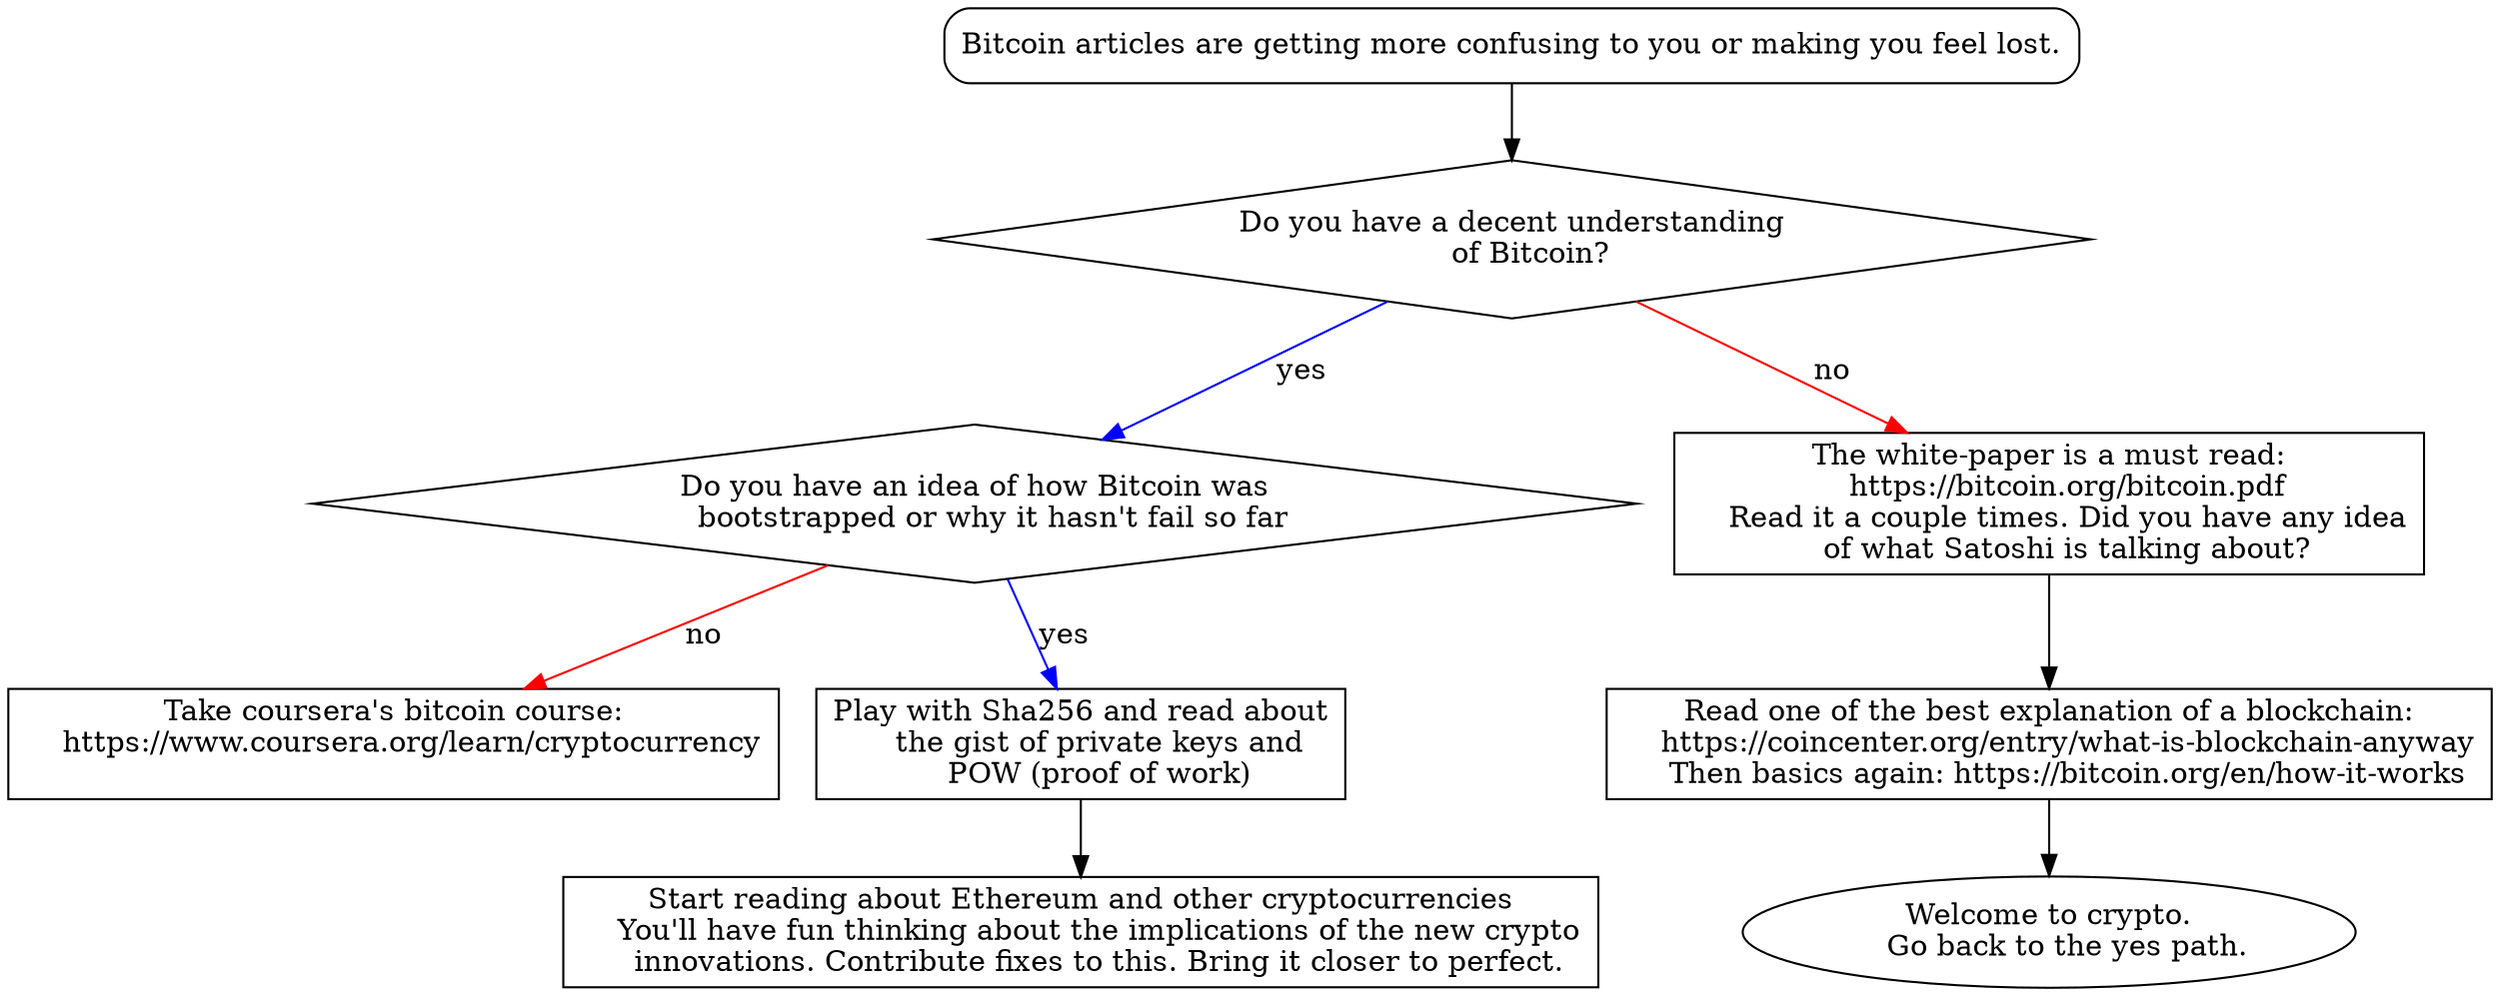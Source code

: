 digraph {
  dont_get_it[
    shape="box",
    style=rounded,
    label="Bitcoin articles are getting more confusing to you or making you feel lost."
  ]

  dont_get_it -> do_you_understand_bitcoin

  # No structure in reading articles | no basics

  do_you_understand_bitcoin[
    shape="diamond",
    label="Do you have a decent understanding
    of Bitcoin?"
  ]

  do_you_understand_bitcoin -> how_bitcoin_is_bootstraped[label="yes" color="blue"]
  do_you_understand_bitcoin -> read_the_white_paper[label="no" color="red"]

  how_bitcoin_is_bootstraped[
    shape="diamond",
    label="Do you have an idea of how Bitcoin was
    bootstrapped or why it hasn't fail so far"
  ]

  read_the_white_paper[
    shape="box"
    label="The white-paper is a must read:
    https://bitcoin.org/bitcoin.pdf
    Read it a couple times. Did you have any idea
    of what Satoshi is talking about?"
  ]

  read_the_white_paper -> read_whats_blockchain_anyway

  read_whats_blockchain_anyway[
    shape="box",
    label="Read one of the best explanation of a blockchain:
    https://coincenter.org/entry/what-is-blockchain-anyway
    Then basics again: https://bitcoin.org/en/how-it-works"
  ]

  read_whats_blockchain_anyway -> welcome_to_crypto

  welcome_to_crypto[
    shape="oval"
    label="Welcome to crypto.
    Go back to the yes path."
  ]

  # back to how bitcoin is boostrapped
  how_bitcoin_is_bootstraped -> take_coursera_bitcoin_course[label="no" color="red"]
  how_bitcoin_is_bootstraped -> do_you_know_the_different_algorithms[label="yes" color="blue"]

  take_coursera_bitcoin_course[
    shape="box",
    label="Take coursera's bitcoin course:
    https://www.coursera.org/learn/cryptocurrency
    "
  ]

  do_you_know_the_different_algorithms[
    shape="box"
    label="Play with Sha256 and read about
    the gist of private keys and
    POW (proof of work)"
  ]

  do_you_know_the_different_algorithms -> learn_about_ethereum

  learn_about_ethereum[
    shape="box"
    label="Start reading about Ethereum and other cryptocurrencies
    You'll have fun thinking about the implications of the new crypto
    innovations. Contribute fixes to this. Bring it closer to perfect."
  ]

}